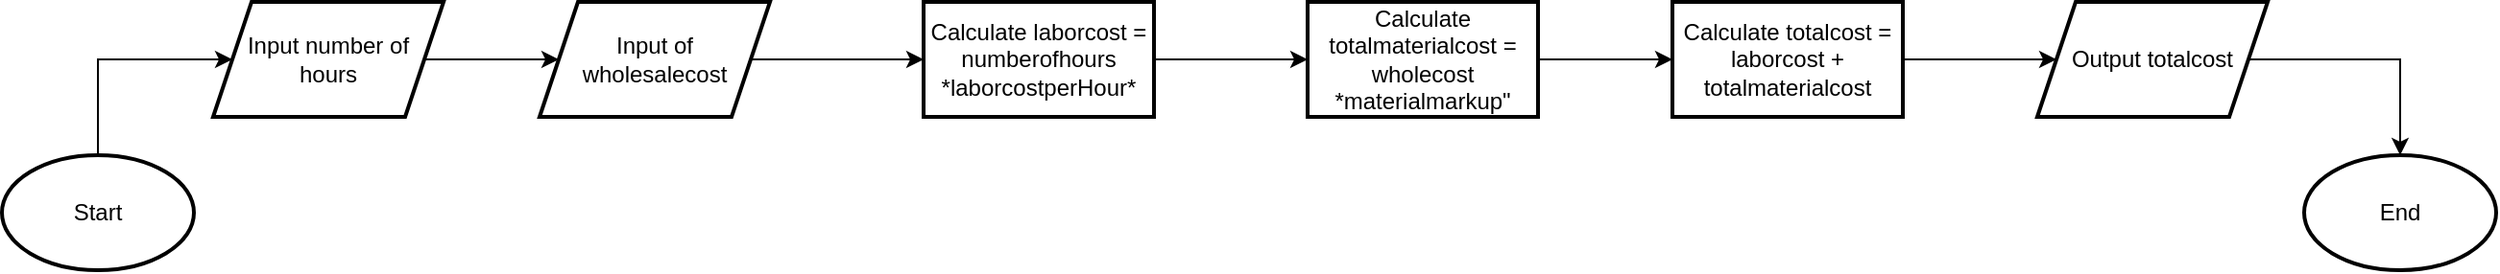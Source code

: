<mxfile version="24.7.8">
  <diagram name="Page-1" id="4PtoX4y-RdUABlidxuRI">
    <mxGraphModel dx="1104" dy="508" grid="1" gridSize="10" guides="1" tooltips="1" connect="1" arrows="1" fold="1" page="1" pageScale="1" pageWidth="850" pageHeight="1100" math="0" shadow="0">
      <root>
        <mxCell id="0" />
        <mxCell id="1" parent="0" />
        <mxCell id="2RvtawdBpSpCmkJsu9nT-6" value="" style="edgeStyle=orthogonalEdgeStyle;rounded=0;orthogonalLoop=1;jettySize=auto;html=1;" edge="1" parent="1" source="2RvtawdBpSpCmkJsu9nT-2" target="2RvtawdBpSpCmkJsu9nT-5">
          <mxGeometry relative="1" as="geometry">
            <Array as="points">
              <mxPoint x="161" y="237" />
            </Array>
          </mxGeometry>
        </mxCell>
        <mxCell id="2RvtawdBpSpCmkJsu9nT-2" value="Start" style="strokeWidth=2;html=1;shape=mxgraph.flowchart.start_1;whiteSpace=wrap;" vertex="1" parent="1">
          <mxGeometry x="111" y="287" width="100" height="60" as="geometry" />
        </mxCell>
        <mxCell id="2RvtawdBpSpCmkJsu9nT-12" value="" style="edgeStyle=orthogonalEdgeStyle;rounded=0;orthogonalLoop=1;jettySize=auto;html=1;" edge="1" parent="1" source="2RvtawdBpSpCmkJsu9nT-5" target="2RvtawdBpSpCmkJsu9nT-11">
          <mxGeometry relative="1" as="geometry" />
        </mxCell>
        <mxCell id="2RvtawdBpSpCmkJsu9nT-5" value="Input number of&lt;div&gt;hours&lt;/div&gt;" style="shape=parallelogram;perimeter=parallelogramPerimeter;whiteSpace=wrap;html=1;fixedSize=1;strokeWidth=2;" vertex="1" parent="1">
          <mxGeometry x="221" y="207" width="120" height="60" as="geometry" />
        </mxCell>
        <mxCell id="2RvtawdBpSpCmkJsu9nT-14" value="" style="edgeStyle=orthogonalEdgeStyle;rounded=0;orthogonalLoop=1;jettySize=auto;html=1;" edge="1" parent="1" source="2RvtawdBpSpCmkJsu9nT-11" target="2RvtawdBpSpCmkJsu9nT-13">
          <mxGeometry relative="1" as="geometry" />
        </mxCell>
        <mxCell id="2RvtawdBpSpCmkJsu9nT-11" value="Input of wholesalecost" style="shape=parallelogram;perimeter=parallelogramPerimeter;whiteSpace=wrap;html=1;fixedSize=1;strokeWidth=2;" vertex="1" parent="1">
          <mxGeometry x="391" y="207" width="120" height="60" as="geometry" />
        </mxCell>
        <mxCell id="2RvtawdBpSpCmkJsu9nT-16" value="" style="edgeStyle=orthogonalEdgeStyle;rounded=0;orthogonalLoop=1;jettySize=auto;html=1;" edge="1" parent="1" source="2RvtawdBpSpCmkJsu9nT-13" target="2RvtawdBpSpCmkJsu9nT-15">
          <mxGeometry relative="1" as="geometry" />
        </mxCell>
        <mxCell id="2RvtawdBpSpCmkJsu9nT-13" value="Calculate laborcost = numberofhours *laborcostperHour*" style="whiteSpace=wrap;html=1;strokeWidth=2;" vertex="1" parent="1">
          <mxGeometry x="591" y="207" width="120" height="60" as="geometry" />
        </mxCell>
        <mxCell id="2RvtawdBpSpCmkJsu9nT-18" value="" style="edgeStyle=orthogonalEdgeStyle;rounded=0;orthogonalLoop=1;jettySize=auto;html=1;" edge="1" parent="1" source="2RvtawdBpSpCmkJsu9nT-15" target="2RvtawdBpSpCmkJsu9nT-17">
          <mxGeometry relative="1" as="geometry" />
        </mxCell>
        <mxCell id="2RvtawdBpSpCmkJsu9nT-15" value="Calculate totalmaterialcost = wholecost *materialmarkup&quot;" style="whiteSpace=wrap;html=1;strokeWidth=2;" vertex="1" parent="1">
          <mxGeometry x="791" y="207" width="120" height="60" as="geometry" />
        </mxCell>
        <mxCell id="2RvtawdBpSpCmkJsu9nT-20" value="" style="edgeStyle=orthogonalEdgeStyle;rounded=0;orthogonalLoop=1;jettySize=auto;html=1;" edge="1" parent="1" source="2RvtawdBpSpCmkJsu9nT-17" target="2RvtawdBpSpCmkJsu9nT-19">
          <mxGeometry relative="1" as="geometry" />
        </mxCell>
        <mxCell id="2RvtawdBpSpCmkJsu9nT-17" value="Calculate totalcost = laborcost + totalmaterialcost" style="whiteSpace=wrap;html=1;strokeWidth=2;" vertex="1" parent="1">
          <mxGeometry x="981" y="207" width="120" height="60" as="geometry" />
        </mxCell>
        <mxCell id="2RvtawdBpSpCmkJsu9nT-19" value="Output totalcost" style="shape=parallelogram;perimeter=parallelogramPerimeter;whiteSpace=wrap;html=1;fixedSize=1;strokeWidth=2;" vertex="1" parent="1">
          <mxGeometry x="1171" y="207" width="120" height="60" as="geometry" />
        </mxCell>
        <mxCell id="2RvtawdBpSpCmkJsu9nT-21" value="End" style="strokeWidth=2;html=1;shape=mxgraph.flowchart.start_1;whiteSpace=wrap;" vertex="1" parent="1">
          <mxGeometry x="1310" y="287" width="100" height="60" as="geometry" />
        </mxCell>
        <mxCell id="2RvtawdBpSpCmkJsu9nT-22" style="edgeStyle=orthogonalEdgeStyle;rounded=0;orthogonalLoop=1;jettySize=auto;html=1;exitX=1;exitY=0.5;exitDx=0;exitDy=0;entryX=0.5;entryY=0;entryDx=0;entryDy=0;entryPerimeter=0;" edge="1" parent="1" source="2RvtawdBpSpCmkJsu9nT-19" target="2RvtawdBpSpCmkJsu9nT-21">
          <mxGeometry relative="1" as="geometry">
            <Array as="points">
              <mxPoint x="1360" y="237" />
            </Array>
          </mxGeometry>
        </mxCell>
      </root>
    </mxGraphModel>
  </diagram>
</mxfile>
